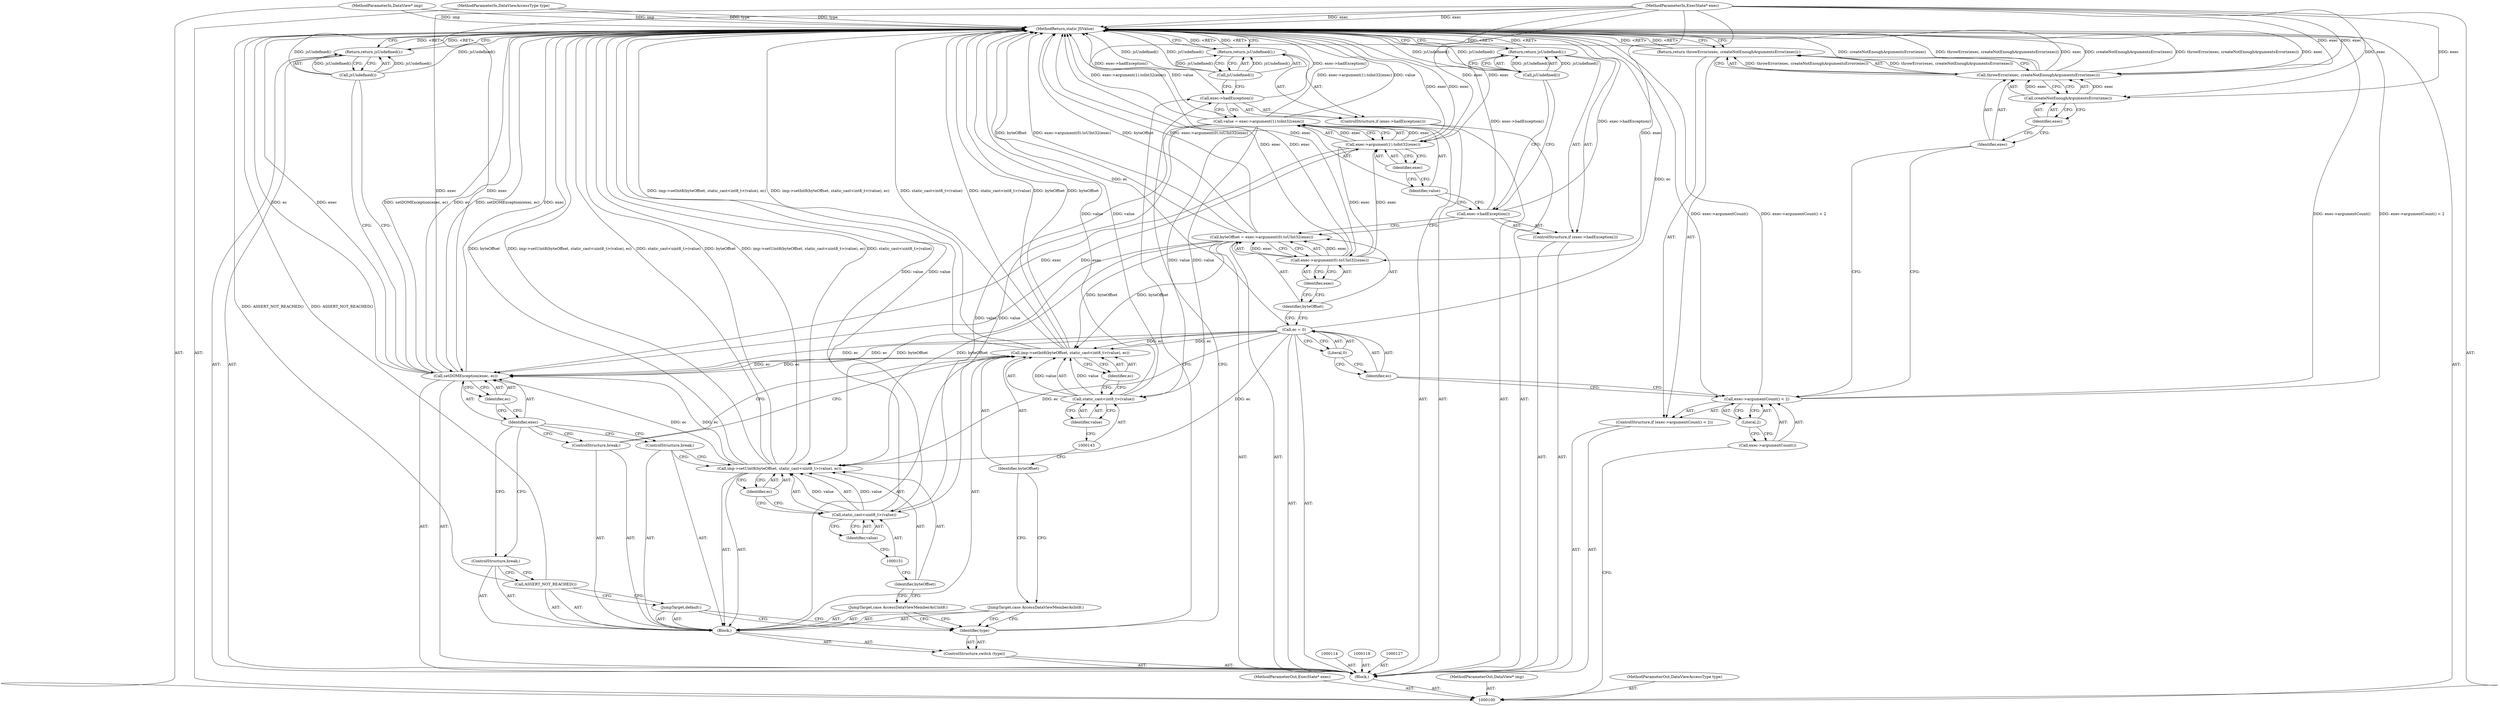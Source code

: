digraph "0_Chrome_b944f670bb7a8a919daac497a4ea0536c954c201_0" {
"1000163" [label="(MethodReturn,static JSValue)"];
"1000101" [label="(MethodParameterIn,ExecState* exec)"];
"1000234" [label="(MethodParameterOut,ExecState* exec)"];
"1000102" [label="(MethodParameterIn,DataView* imp)"];
"1000235" [label="(MethodParameterOut,DataView* imp)"];
"1000103" [label="(MethodParameterIn,DataViewAccessType type)"];
"1000236" [label="(MethodParameterOut,DataViewAccessType type)"];
"1000132" [label="(ControlStructure,if (exec->hadException()))"];
"1000133" [label="(Call,exec->hadException())"];
"1000135" [label="(Call,jsUndefined())"];
"1000134" [label="(Return,return jsUndefined();)"];
"1000137" [label="(Identifier,type)"];
"1000138" [label="(Block,)"];
"1000136" [label="(ControlStructure,switch (type))"];
"1000139" [label="(JumpTarget,case AccessDataViewMemberAsInt8:)"];
"1000141" [label="(Identifier,byteOffset)"];
"1000142" [label="(Call,static_cast<int8_t>(value))"];
"1000144" [label="(Identifier,value)"];
"1000145" [label="(Identifier,ec)"];
"1000140" [label="(Call,imp->setInt8(byteOffset, static_cast<int8_t>(value), ec))"];
"1000146" [label="(ControlStructure,break;)"];
"1000147" [label="(JumpTarget,case AccessDataViewMemberAsUint8:)"];
"1000149" [label="(Identifier,byteOffset)"];
"1000150" [label="(Call,static_cast<uint8_t>(value))"];
"1000152" [label="(Identifier,value)"];
"1000153" [label="(Identifier,ec)"];
"1000148" [label="(Call,imp->setUint8(byteOffset, static_cast<uint8_t>(value), ec))"];
"1000154" [label="(ControlStructure,break;)"];
"1000104" [label="(Block,)"];
"1000155" [label="(JumpTarget,default:)"];
"1000156" [label="(Call,ASSERT_NOT_REACHED())"];
"1000157" [label="(ControlStructure,break;)"];
"1000159" [label="(Identifier,exec)"];
"1000160" [label="(Identifier,ec)"];
"1000158" [label="(Call,setDOMException(exec, ec))"];
"1000162" [label="(Call,jsUndefined())"];
"1000161" [label="(Return,return jsUndefined();)"];
"1000108" [label="(Literal,2)"];
"1000105" [label="(ControlStructure,if (exec->argumentCount() < 2))"];
"1000106" [label="(Call,exec->argumentCount() < 2)"];
"1000107" [label="(Call,exec->argumentCount())"];
"1000110" [label="(Call,throwError(exec, createNotEnoughArgumentsError(exec)))"];
"1000111" [label="(Identifier,exec)"];
"1000112" [label="(Call,createNotEnoughArgumentsError(exec))"];
"1000113" [label="(Identifier,exec)"];
"1000109" [label="(Return,return throwError(exec, createNotEnoughArgumentsError(exec));)"];
"1000115" [label="(Call,ec = 0)"];
"1000116" [label="(Identifier,ec)"];
"1000117" [label="(Literal,0)"];
"1000119" [label="(Call,byteOffset = exec->argument(0).toUInt32(exec))"];
"1000120" [label="(Identifier,byteOffset)"];
"1000121" [label="(Call,exec->argument(0).toUInt32(exec))"];
"1000122" [label="(Identifier,exec)"];
"1000123" [label="(ControlStructure,if (exec->hadException()))"];
"1000124" [label="(Call,exec->hadException())"];
"1000126" [label="(Call,jsUndefined())"];
"1000125" [label="(Return,return jsUndefined();)"];
"1000130" [label="(Call,exec->argument(1).toInt32(exec))"];
"1000131" [label="(Identifier,exec)"];
"1000128" [label="(Call,value = exec->argument(1).toInt32(exec))"];
"1000129" [label="(Identifier,value)"];
"1000163" -> "1000100"  [label="AST: "];
"1000163" -> "1000109"  [label="CFG: "];
"1000163" -> "1000125"  [label="CFG: "];
"1000163" -> "1000134"  [label="CFG: "];
"1000163" -> "1000161"  [label="CFG: "];
"1000161" -> "1000163"  [label="DDG: <RET>"];
"1000134" -> "1000163"  [label="DDG: <RET>"];
"1000125" -> "1000163"  [label="DDG: <RET>"];
"1000158" -> "1000163"  [label="DDG: exec"];
"1000158" -> "1000163"  [label="DDG: ec"];
"1000158" -> "1000163"  [label="DDG: setDOMException(exec, ec)"];
"1000140" -> "1000163"  [label="DDG: static_cast<int8_t>(value)"];
"1000140" -> "1000163"  [label="DDG: byteOffset"];
"1000140" -> "1000163"  [label="DDG: imp->setInt8(byteOffset, static_cast<int8_t>(value), ec)"];
"1000106" -> "1000163"  [label="DDG: exec->argumentCount()"];
"1000106" -> "1000163"  [label="DDG: exec->argumentCount() < 2"];
"1000121" -> "1000163"  [label="DDG: exec"];
"1000148" -> "1000163"  [label="DDG: static_cast<uint8_t>(value)"];
"1000148" -> "1000163"  [label="DDG: byteOffset"];
"1000148" -> "1000163"  [label="DDG: imp->setUint8(byteOffset, static_cast<uint8_t>(value), ec)"];
"1000162" -> "1000163"  [label="DDG: jsUndefined()"];
"1000128" -> "1000163"  [label="DDG: exec->argument(1).toInt32(exec)"];
"1000128" -> "1000163"  [label="DDG: value"];
"1000126" -> "1000163"  [label="DDG: jsUndefined()"];
"1000150" -> "1000163"  [label="DDG: value"];
"1000142" -> "1000163"  [label="DDG: value"];
"1000103" -> "1000163"  [label="DDG: type"];
"1000119" -> "1000163"  [label="DDG: exec->argument(0).toUInt32(exec)"];
"1000119" -> "1000163"  [label="DDG: byteOffset"];
"1000133" -> "1000163"  [label="DDG: exec->hadException()"];
"1000102" -> "1000163"  [label="DDG: imp"];
"1000110" -> "1000163"  [label="DDG: createNotEnoughArgumentsError(exec)"];
"1000110" -> "1000163"  [label="DDG: throwError(exec, createNotEnoughArgumentsError(exec))"];
"1000110" -> "1000163"  [label="DDG: exec"];
"1000135" -> "1000163"  [label="DDG: jsUndefined()"];
"1000101" -> "1000163"  [label="DDG: exec"];
"1000156" -> "1000163"  [label="DDG: ASSERT_NOT_REACHED()"];
"1000115" -> "1000163"  [label="DDG: ec"];
"1000130" -> "1000163"  [label="DDG: exec"];
"1000124" -> "1000163"  [label="DDG: exec->hadException()"];
"1000109" -> "1000163"  [label="DDG: <RET>"];
"1000101" -> "1000100"  [label="AST: "];
"1000101" -> "1000163"  [label="DDG: exec"];
"1000101" -> "1000110"  [label="DDG: exec"];
"1000101" -> "1000112"  [label="DDG: exec"];
"1000101" -> "1000121"  [label="DDG: exec"];
"1000101" -> "1000130"  [label="DDG: exec"];
"1000101" -> "1000158"  [label="DDG: exec"];
"1000234" -> "1000100"  [label="AST: "];
"1000102" -> "1000100"  [label="AST: "];
"1000102" -> "1000163"  [label="DDG: imp"];
"1000235" -> "1000100"  [label="AST: "];
"1000103" -> "1000100"  [label="AST: "];
"1000103" -> "1000163"  [label="DDG: type"];
"1000236" -> "1000100"  [label="AST: "];
"1000132" -> "1000104"  [label="AST: "];
"1000133" -> "1000132"  [label="AST: "];
"1000134" -> "1000132"  [label="AST: "];
"1000133" -> "1000132"  [label="AST: "];
"1000133" -> "1000128"  [label="CFG: "];
"1000135" -> "1000133"  [label="CFG: "];
"1000137" -> "1000133"  [label="CFG: "];
"1000133" -> "1000163"  [label="DDG: exec->hadException()"];
"1000135" -> "1000134"  [label="AST: "];
"1000135" -> "1000133"  [label="CFG: "];
"1000134" -> "1000135"  [label="CFG: "];
"1000135" -> "1000163"  [label="DDG: jsUndefined()"];
"1000135" -> "1000134"  [label="DDG: jsUndefined()"];
"1000134" -> "1000132"  [label="AST: "];
"1000134" -> "1000135"  [label="CFG: "];
"1000135" -> "1000134"  [label="AST: "];
"1000163" -> "1000134"  [label="CFG: "];
"1000134" -> "1000163"  [label="DDG: <RET>"];
"1000135" -> "1000134"  [label="DDG: jsUndefined()"];
"1000137" -> "1000136"  [label="AST: "];
"1000137" -> "1000133"  [label="CFG: "];
"1000139" -> "1000137"  [label="CFG: "];
"1000147" -> "1000137"  [label="CFG: "];
"1000155" -> "1000137"  [label="CFG: "];
"1000138" -> "1000136"  [label="AST: "];
"1000139" -> "1000138"  [label="AST: "];
"1000140" -> "1000138"  [label="AST: "];
"1000146" -> "1000138"  [label="AST: "];
"1000147" -> "1000138"  [label="AST: "];
"1000148" -> "1000138"  [label="AST: "];
"1000154" -> "1000138"  [label="AST: "];
"1000155" -> "1000138"  [label="AST: "];
"1000156" -> "1000138"  [label="AST: "];
"1000157" -> "1000138"  [label="AST: "];
"1000136" -> "1000104"  [label="AST: "];
"1000137" -> "1000136"  [label="AST: "];
"1000138" -> "1000136"  [label="AST: "];
"1000139" -> "1000138"  [label="AST: "];
"1000139" -> "1000137"  [label="CFG: "];
"1000141" -> "1000139"  [label="CFG: "];
"1000141" -> "1000140"  [label="AST: "];
"1000141" -> "1000139"  [label="CFG: "];
"1000143" -> "1000141"  [label="CFG: "];
"1000142" -> "1000140"  [label="AST: "];
"1000142" -> "1000144"  [label="CFG: "];
"1000143" -> "1000142"  [label="AST: "];
"1000144" -> "1000142"  [label="AST: "];
"1000145" -> "1000142"  [label="CFG: "];
"1000142" -> "1000163"  [label="DDG: value"];
"1000142" -> "1000140"  [label="DDG: value"];
"1000128" -> "1000142"  [label="DDG: value"];
"1000144" -> "1000142"  [label="AST: "];
"1000144" -> "1000143"  [label="CFG: "];
"1000142" -> "1000144"  [label="CFG: "];
"1000145" -> "1000140"  [label="AST: "];
"1000145" -> "1000142"  [label="CFG: "];
"1000140" -> "1000145"  [label="CFG: "];
"1000140" -> "1000138"  [label="AST: "];
"1000140" -> "1000145"  [label="CFG: "];
"1000141" -> "1000140"  [label="AST: "];
"1000142" -> "1000140"  [label="AST: "];
"1000145" -> "1000140"  [label="AST: "];
"1000146" -> "1000140"  [label="CFG: "];
"1000140" -> "1000163"  [label="DDG: static_cast<int8_t>(value)"];
"1000140" -> "1000163"  [label="DDG: byteOffset"];
"1000140" -> "1000163"  [label="DDG: imp->setInt8(byteOffset, static_cast<int8_t>(value), ec)"];
"1000119" -> "1000140"  [label="DDG: byteOffset"];
"1000142" -> "1000140"  [label="DDG: value"];
"1000115" -> "1000140"  [label="DDG: ec"];
"1000140" -> "1000158"  [label="DDG: ec"];
"1000146" -> "1000138"  [label="AST: "];
"1000146" -> "1000140"  [label="CFG: "];
"1000159" -> "1000146"  [label="CFG: "];
"1000147" -> "1000138"  [label="AST: "];
"1000147" -> "1000137"  [label="CFG: "];
"1000149" -> "1000147"  [label="CFG: "];
"1000149" -> "1000148"  [label="AST: "];
"1000149" -> "1000147"  [label="CFG: "];
"1000151" -> "1000149"  [label="CFG: "];
"1000150" -> "1000148"  [label="AST: "];
"1000150" -> "1000152"  [label="CFG: "];
"1000151" -> "1000150"  [label="AST: "];
"1000152" -> "1000150"  [label="AST: "];
"1000153" -> "1000150"  [label="CFG: "];
"1000150" -> "1000163"  [label="DDG: value"];
"1000150" -> "1000148"  [label="DDG: value"];
"1000128" -> "1000150"  [label="DDG: value"];
"1000152" -> "1000150"  [label="AST: "];
"1000152" -> "1000151"  [label="CFG: "];
"1000150" -> "1000152"  [label="CFG: "];
"1000153" -> "1000148"  [label="AST: "];
"1000153" -> "1000150"  [label="CFG: "];
"1000148" -> "1000153"  [label="CFG: "];
"1000148" -> "1000138"  [label="AST: "];
"1000148" -> "1000153"  [label="CFG: "];
"1000149" -> "1000148"  [label="AST: "];
"1000150" -> "1000148"  [label="AST: "];
"1000153" -> "1000148"  [label="AST: "];
"1000154" -> "1000148"  [label="CFG: "];
"1000148" -> "1000163"  [label="DDG: static_cast<uint8_t>(value)"];
"1000148" -> "1000163"  [label="DDG: byteOffset"];
"1000148" -> "1000163"  [label="DDG: imp->setUint8(byteOffset, static_cast<uint8_t>(value), ec)"];
"1000119" -> "1000148"  [label="DDG: byteOffset"];
"1000150" -> "1000148"  [label="DDG: value"];
"1000115" -> "1000148"  [label="DDG: ec"];
"1000148" -> "1000158"  [label="DDG: ec"];
"1000154" -> "1000138"  [label="AST: "];
"1000154" -> "1000148"  [label="CFG: "];
"1000159" -> "1000154"  [label="CFG: "];
"1000104" -> "1000100"  [label="AST: "];
"1000105" -> "1000104"  [label="AST: "];
"1000114" -> "1000104"  [label="AST: "];
"1000115" -> "1000104"  [label="AST: "];
"1000118" -> "1000104"  [label="AST: "];
"1000119" -> "1000104"  [label="AST: "];
"1000123" -> "1000104"  [label="AST: "];
"1000127" -> "1000104"  [label="AST: "];
"1000128" -> "1000104"  [label="AST: "];
"1000132" -> "1000104"  [label="AST: "];
"1000136" -> "1000104"  [label="AST: "];
"1000158" -> "1000104"  [label="AST: "];
"1000161" -> "1000104"  [label="AST: "];
"1000155" -> "1000138"  [label="AST: "];
"1000155" -> "1000137"  [label="CFG: "];
"1000156" -> "1000155"  [label="CFG: "];
"1000156" -> "1000138"  [label="AST: "];
"1000156" -> "1000155"  [label="CFG: "];
"1000157" -> "1000156"  [label="CFG: "];
"1000156" -> "1000163"  [label="DDG: ASSERT_NOT_REACHED()"];
"1000157" -> "1000138"  [label="AST: "];
"1000157" -> "1000156"  [label="CFG: "];
"1000159" -> "1000157"  [label="CFG: "];
"1000159" -> "1000158"  [label="AST: "];
"1000159" -> "1000146"  [label="CFG: "];
"1000159" -> "1000154"  [label="CFG: "];
"1000159" -> "1000157"  [label="CFG: "];
"1000160" -> "1000159"  [label="CFG: "];
"1000160" -> "1000158"  [label="AST: "];
"1000160" -> "1000159"  [label="CFG: "];
"1000158" -> "1000160"  [label="CFG: "];
"1000158" -> "1000104"  [label="AST: "];
"1000158" -> "1000160"  [label="CFG: "];
"1000159" -> "1000158"  [label="AST: "];
"1000160" -> "1000158"  [label="AST: "];
"1000162" -> "1000158"  [label="CFG: "];
"1000158" -> "1000163"  [label="DDG: exec"];
"1000158" -> "1000163"  [label="DDG: ec"];
"1000158" -> "1000163"  [label="DDG: setDOMException(exec, ec)"];
"1000130" -> "1000158"  [label="DDG: exec"];
"1000101" -> "1000158"  [label="DDG: exec"];
"1000148" -> "1000158"  [label="DDG: ec"];
"1000140" -> "1000158"  [label="DDG: ec"];
"1000115" -> "1000158"  [label="DDG: ec"];
"1000162" -> "1000161"  [label="AST: "];
"1000162" -> "1000158"  [label="CFG: "];
"1000161" -> "1000162"  [label="CFG: "];
"1000162" -> "1000163"  [label="DDG: jsUndefined()"];
"1000162" -> "1000161"  [label="DDG: jsUndefined()"];
"1000161" -> "1000104"  [label="AST: "];
"1000161" -> "1000162"  [label="CFG: "];
"1000162" -> "1000161"  [label="AST: "];
"1000163" -> "1000161"  [label="CFG: "];
"1000161" -> "1000163"  [label="DDG: <RET>"];
"1000162" -> "1000161"  [label="DDG: jsUndefined()"];
"1000108" -> "1000106"  [label="AST: "];
"1000108" -> "1000107"  [label="CFG: "];
"1000106" -> "1000108"  [label="CFG: "];
"1000105" -> "1000104"  [label="AST: "];
"1000106" -> "1000105"  [label="AST: "];
"1000109" -> "1000105"  [label="AST: "];
"1000106" -> "1000105"  [label="AST: "];
"1000106" -> "1000108"  [label="CFG: "];
"1000107" -> "1000106"  [label="AST: "];
"1000108" -> "1000106"  [label="AST: "];
"1000111" -> "1000106"  [label="CFG: "];
"1000116" -> "1000106"  [label="CFG: "];
"1000106" -> "1000163"  [label="DDG: exec->argumentCount()"];
"1000106" -> "1000163"  [label="DDG: exec->argumentCount() < 2"];
"1000107" -> "1000106"  [label="AST: "];
"1000107" -> "1000100"  [label="CFG: "];
"1000108" -> "1000107"  [label="CFG: "];
"1000110" -> "1000109"  [label="AST: "];
"1000110" -> "1000112"  [label="CFG: "];
"1000111" -> "1000110"  [label="AST: "];
"1000112" -> "1000110"  [label="AST: "];
"1000109" -> "1000110"  [label="CFG: "];
"1000110" -> "1000163"  [label="DDG: createNotEnoughArgumentsError(exec)"];
"1000110" -> "1000163"  [label="DDG: throwError(exec, createNotEnoughArgumentsError(exec))"];
"1000110" -> "1000163"  [label="DDG: exec"];
"1000110" -> "1000109"  [label="DDG: throwError(exec, createNotEnoughArgumentsError(exec))"];
"1000112" -> "1000110"  [label="DDG: exec"];
"1000101" -> "1000110"  [label="DDG: exec"];
"1000111" -> "1000110"  [label="AST: "];
"1000111" -> "1000106"  [label="CFG: "];
"1000113" -> "1000111"  [label="CFG: "];
"1000112" -> "1000110"  [label="AST: "];
"1000112" -> "1000113"  [label="CFG: "];
"1000113" -> "1000112"  [label="AST: "];
"1000110" -> "1000112"  [label="CFG: "];
"1000112" -> "1000110"  [label="DDG: exec"];
"1000101" -> "1000112"  [label="DDG: exec"];
"1000113" -> "1000112"  [label="AST: "];
"1000113" -> "1000111"  [label="CFG: "];
"1000112" -> "1000113"  [label="CFG: "];
"1000109" -> "1000105"  [label="AST: "];
"1000109" -> "1000110"  [label="CFG: "];
"1000110" -> "1000109"  [label="AST: "];
"1000163" -> "1000109"  [label="CFG: "];
"1000109" -> "1000163"  [label="DDG: <RET>"];
"1000110" -> "1000109"  [label="DDG: throwError(exec, createNotEnoughArgumentsError(exec))"];
"1000115" -> "1000104"  [label="AST: "];
"1000115" -> "1000117"  [label="CFG: "];
"1000116" -> "1000115"  [label="AST: "];
"1000117" -> "1000115"  [label="AST: "];
"1000120" -> "1000115"  [label="CFG: "];
"1000115" -> "1000163"  [label="DDG: ec"];
"1000115" -> "1000140"  [label="DDG: ec"];
"1000115" -> "1000148"  [label="DDG: ec"];
"1000115" -> "1000158"  [label="DDG: ec"];
"1000116" -> "1000115"  [label="AST: "];
"1000116" -> "1000106"  [label="CFG: "];
"1000117" -> "1000116"  [label="CFG: "];
"1000117" -> "1000115"  [label="AST: "];
"1000117" -> "1000116"  [label="CFG: "];
"1000115" -> "1000117"  [label="CFG: "];
"1000119" -> "1000104"  [label="AST: "];
"1000119" -> "1000121"  [label="CFG: "];
"1000120" -> "1000119"  [label="AST: "];
"1000121" -> "1000119"  [label="AST: "];
"1000124" -> "1000119"  [label="CFG: "];
"1000119" -> "1000163"  [label="DDG: exec->argument(0).toUInt32(exec)"];
"1000119" -> "1000163"  [label="DDG: byteOffset"];
"1000121" -> "1000119"  [label="DDG: exec"];
"1000119" -> "1000140"  [label="DDG: byteOffset"];
"1000119" -> "1000148"  [label="DDG: byteOffset"];
"1000120" -> "1000119"  [label="AST: "];
"1000120" -> "1000115"  [label="CFG: "];
"1000122" -> "1000120"  [label="CFG: "];
"1000121" -> "1000119"  [label="AST: "];
"1000121" -> "1000122"  [label="CFG: "];
"1000122" -> "1000121"  [label="AST: "];
"1000119" -> "1000121"  [label="CFG: "];
"1000121" -> "1000163"  [label="DDG: exec"];
"1000121" -> "1000119"  [label="DDG: exec"];
"1000101" -> "1000121"  [label="DDG: exec"];
"1000121" -> "1000130"  [label="DDG: exec"];
"1000122" -> "1000121"  [label="AST: "];
"1000122" -> "1000120"  [label="CFG: "];
"1000121" -> "1000122"  [label="CFG: "];
"1000123" -> "1000104"  [label="AST: "];
"1000124" -> "1000123"  [label="AST: "];
"1000125" -> "1000123"  [label="AST: "];
"1000124" -> "1000123"  [label="AST: "];
"1000124" -> "1000119"  [label="CFG: "];
"1000126" -> "1000124"  [label="CFG: "];
"1000129" -> "1000124"  [label="CFG: "];
"1000124" -> "1000163"  [label="DDG: exec->hadException()"];
"1000126" -> "1000125"  [label="AST: "];
"1000126" -> "1000124"  [label="CFG: "];
"1000125" -> "1000126"  [label="CFG: "];
"1000126" -> "1000163"  [label="DDG: jsUndefined()"];
"1000126" -> "1000125"  [label="DDG: jsUndefined()"];
"1000125" -> "1000123"  [label="AST: "];
"1000125" -> "1000126"  [label="CFG: "];
"1000126" -> "1000125"  [label="AST: "];
"1000163" -> "1000125"  [label="CFG: "];
"1000125" -> "1000163"  [label="DDG: <RET>"];
"1000126" -> "1000125"  [label="DDG: jsUndefined()"];
"1000130" -> "1000128"  [label="AST: "];
"1000130" -> "1000131"  [label="CFG: "];
"1000131" -> "1000130"  [label="AST: "];
"1000128" -> "1000130"  [label="CFG: "];
"1000130" -> "1000163"  [label="DDG: exec"];
"1000130" -> "1000128"  [label="DDG: exec"];
"1000121" -> "1000130"  [label="DDG: exec"];
"1000101" -> "1000130"  [label="DDG: exec"];
"1000130" -> "1000158"  [label="DDG: exec"];
"1000131" -> "1000130"  [label="AST: "];
"1000131" -> "1000129"  [label="CFG: "];
"1000130" -> "1000131"  [label="CFG: "];
"1000128" -> "1000104"  [label="AST: "];
"1000128" -> "1000130"  [label="CFG: "];
"1000129" -> "1000128"  [label="AST: "];
"1000130" -> "1000128"  [label="AST: "];
"1000133" -> "1000128"  [label="CFG: "];
"1000128" -> "1000163"  [label="DDG: exec->argument(1).toInt32(exec)"];
"1000128" -> "1000163"  [label="DDG: value"];
"1000130" -> "1000128"  [label="DDG: exec"];
"1000128" -> "1000142"  [label="DDG: value"];
"1000128" -> "1000150"  [label="DDG: value"];
"1000129" -> "1000128"  [label="AST: "];
"1000129" -> "1000124"  [label="CFG: "];
"1000131" -> "1000129"  [label="CFG: "];
}
